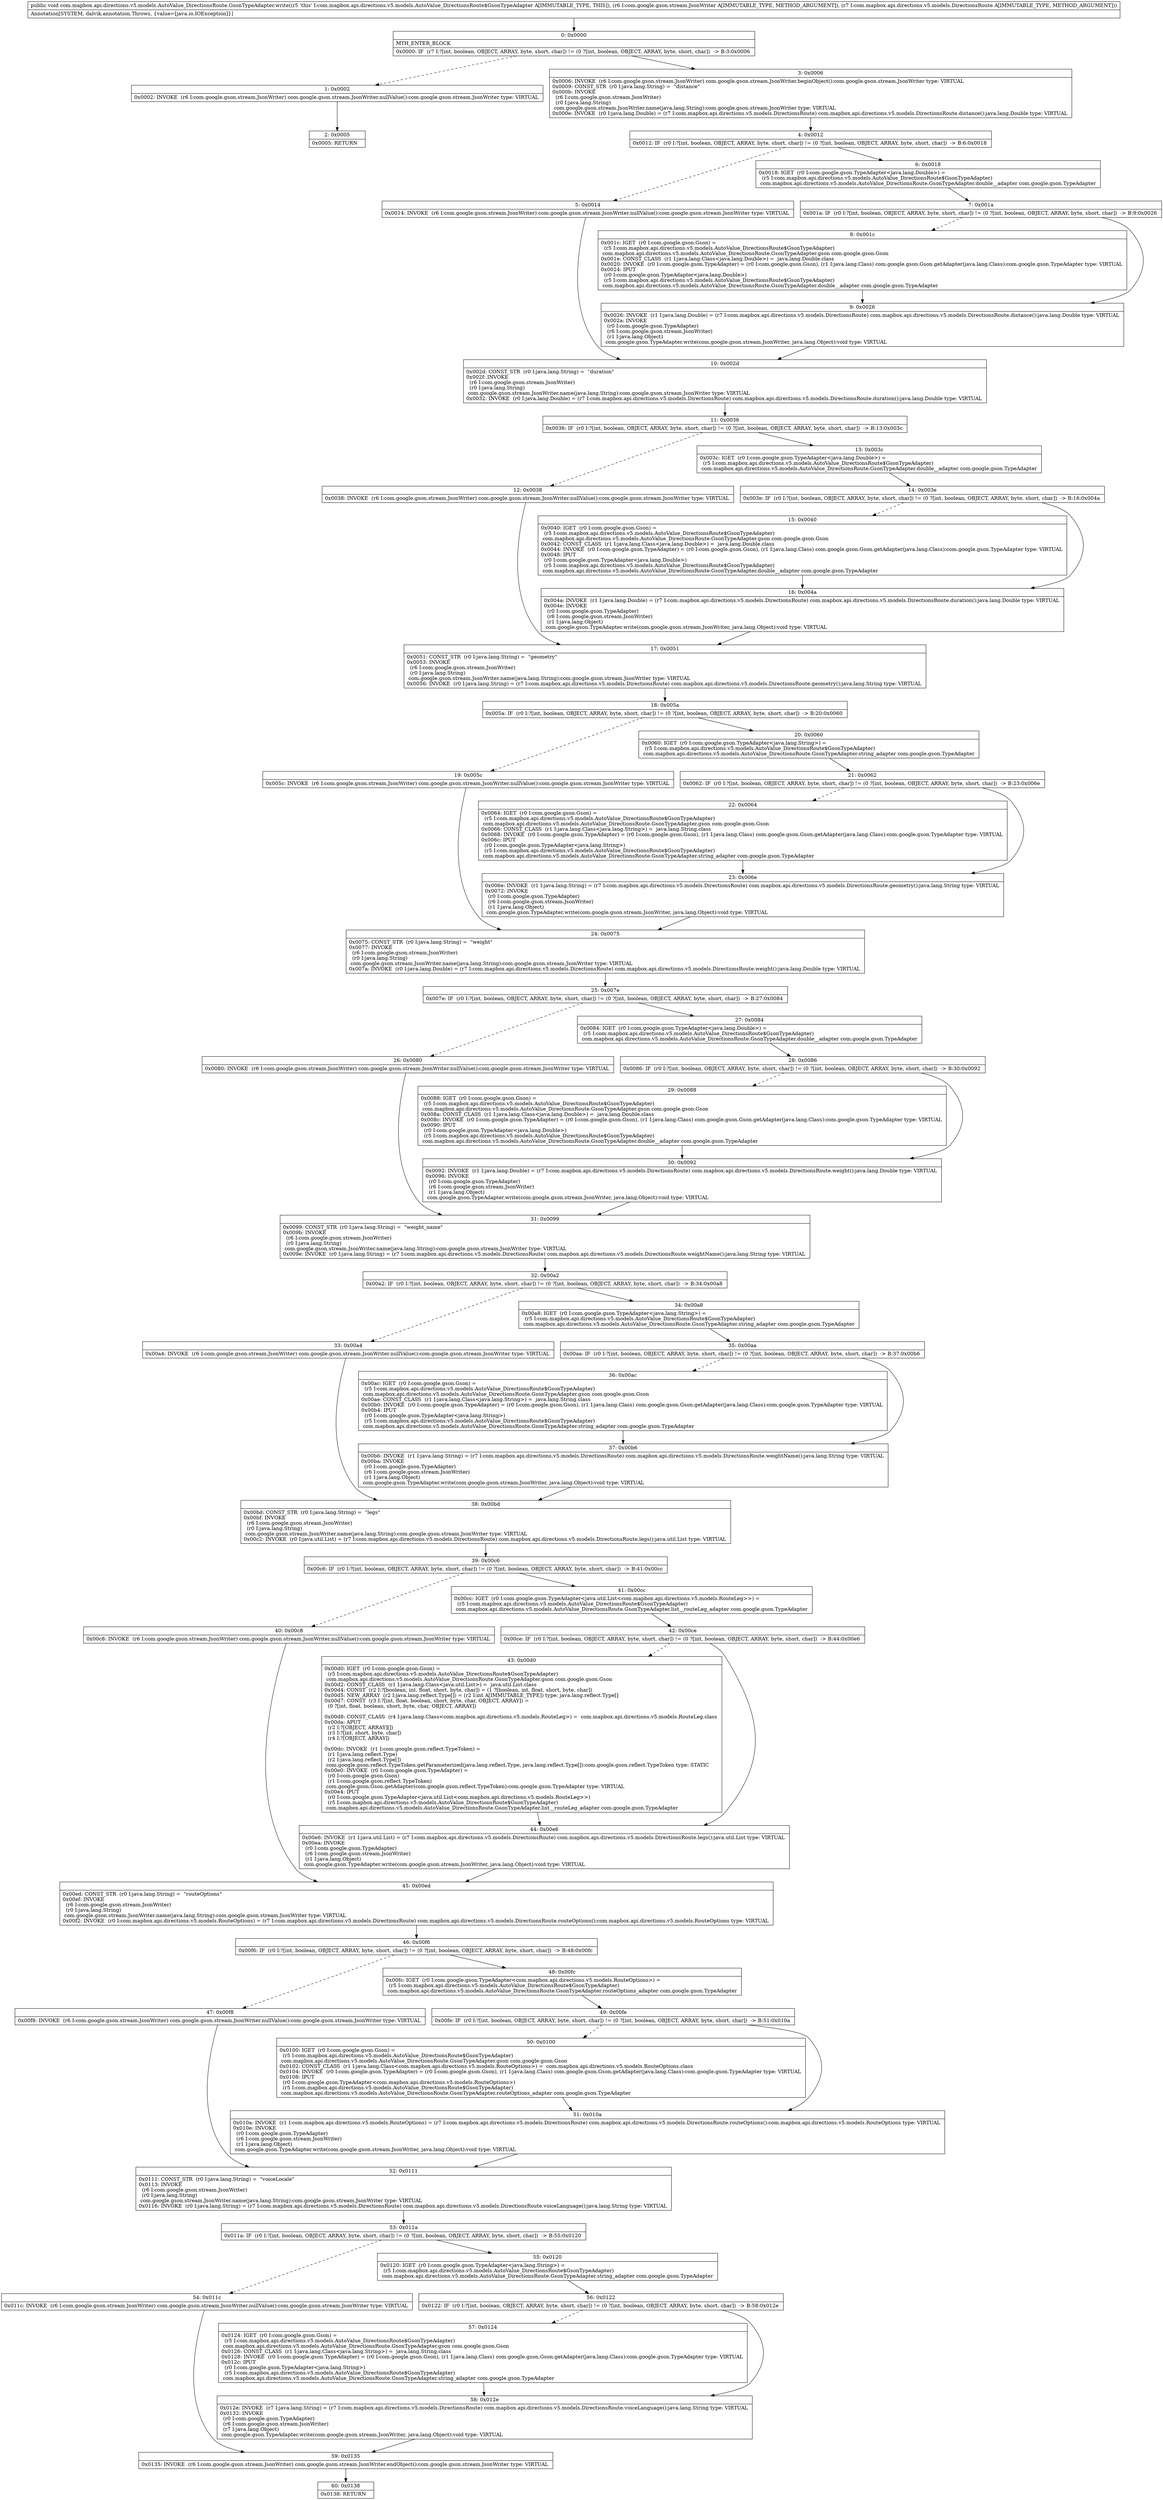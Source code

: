 digraph "CFG forcom.mapbox.api.directions.v5.models.AutoValue_DirectionsRoute.GsonTypeAdapter.write(Lcom\/google\/gson\/stream\/JsonWriter;Lcom\/mapbox\/api\/directions\/v5\/models\/DirectionsRoute;)V" {
Node_0 [shape=record,label="{0\:\ 0x0000|MTH_ENTER_BLOCK\l|0x0000: IF  (r7 I:?[int, boolean, OBJECT, ARRAY, byte, short, char]) != (0 ?[int, boolean, OBJECT, ARRAY, byte, short, char])  \-\> B:3:0x0006 \l}"];
Node_1 [shape=record,label="{1\:\ 0x0002|0x0002: INVOKE  (r6 I:com.google.gson.stream.JsonWriter) com.google.gson.stream.JsonWriter.nullValue():com.google.gson.stream.JsonWriter type: VIRTUAL \l}"];
Node_2 [shape=record,label="{2\:\ 0x0005|0x0005: RETURN   \l}"];
Node_3 [shape=record,label="{3\:\ 0x0006|0x0006: INVOKE  (r6 I:com.google.gson.stream.JsonWriter) com.google.gson.stream.JsonWriter.beginObject():com.google.gson.stream.JsonWriter type: VIRTUAL \l0x0009: CONST_STR  (r0 I:java.lang.String) =  \"distance\" \l0x000b: INVOKE  \l  (r6 I:com.google.gson.stream.JsonWriter)\l  (r0 I:java.lang.String)\l com.google.gson.stream.JsonWriter.name(java.lang.String):com.google.gson.stream.JsonWriter type: VIRTUAL \l0x000e: INVOKE  (r0 I:java.lang.Double) = (r7 I:com.mapbox.api.directions.v5.models.DirectionsRoute) com.mapbox.api.directions.v5.models.DirectionsRoute.distance():java.lang.Double type: VIRTUAL \l}"];
Node_4 [shape=record,label="{4\:\ 0x0012|0x0012: IF  (r0 I:?[int, boolean, OBJECT, ARRAY, byte, short, char]) != (0 ?[int, boolean, OBJECT, ARRAY, byte, short, char])  \-\> B:6:0x0018 \l}"];
Node_5 [shape=record,label="{5\:\ 0x0014|0x0014: INVOKE  (r6 I:com.google.gson.stream.JsonWriter) com.google.gson.stream.JsonWriter.nullValue():com.google.gson.stream.JsonWriter type: VIRTUAL \l}"];
Node_6 [shape=record,label="{6\:\ 0x0018|0x0018: IGET  (r0 I:com.google.gson.TypeAdapter\<java.lang.Double\>) = \l  (r5 I:com.mapbox.api.directions.v5.models.AutoValue_DirectionsRoute$GsonTypeAdapter)\l com.mapbox.api.directions.v5.models.AutoValue_DirectionsRoute.GsonTypeAdapter.double__adapter com.google.gson.TypeAdapter \l}"];
Node_7 [shape=record,label="{7\:\ 0x001a|0x001a: IF  (r0 I:?[int, boolean, OBJECT, ARRAY, byte, short, char]) != (0 ?[int, boolean, OBJECT, ARRAY, byte, short, char])  \-\> B:9:0x0026 \l}"];
Node_8 [shape=record,label="{8\:\ 0x001c|0x001c: IGET  (r0 I:com.google.gson.Gson) = \l  (r5 I:com.mapbox.api.directions.v5.models.AutoValue_DirectionsRoute$GsonTypeAdapter)\l com.mapbox.api.directions.v5.models.AutoValue_DirectionsRoute.GsonTypeAdapter.gson com.google.gson.Gson \l0x001e: CONST_CLASS  (r1 I:java.lang.Class\<java.lang.Double\>) =  java.lang.Double.class \l0x0020: INVOKE  (r0 I:com.google.gson.TypeAdapter) = (r0 I:com.google.gson.Gson), (r1 I:java.lang.Class) com.google.gson.Gson.getAdapter(java.lang.Class):com.google.gson.TypeAdapter type: VIRTUAL \l0x0024: IPUT  \l  (r0 I:com.google.gson.TypeAdapter\<java.lang.Double\>)\l  (r5 I:com.mapbox.api.directions.v5.models.AutoValue_DirectionsRoute$GsonTypeAdapter)\l com.mapbox.api.directions.v5.models.AutoValue_DirectionsRoute.GsonTypeAdapter.double__adapter com.google.gson.TypeAdapter \l}"];
Node_9 [shape=record,label="{9\:\ 0x0026|0x0026: INVOKE  (r1 I:java.lang.Double) = (r7 I:com.mapbox.api.directions.v5.models.DirectionsRoute) com.mapbox.api.directions.v5.models.DirectionsRoute.distance():java.lang.Double type: VIRTUAL \l0x002a: INVOKE  \l  (r0 I:com.google.gson.TypeAdapter)\l  (r6 I:com.google.gson.stream.JsonWriter)\l  (r1 I:java.lang.Object)\l com.google.gson.TypeAdapter.write(com.google.gson.stream.JsonWriter, java.lang.Object):void type: VIRTUAL \l}"];
Node_10 [shape=record,label="{10\:\ 0x002d|0x002d: CONST_STR  (r0 I:java.lang.String) =  \"duration\" \l0x002f: INVOKE  \l  (r6 I:com.google.gson.stream.JsonWriter)\l  (r0 I:java.lang.String)\l com.google.gson.stream.JsonWriter.name(java.lang.String):com.google.gson.stream.JsonWriter type: VIRTUAL \l0x0032: INVOKE  (r0 I:java.lang.Double) = (r7 I:com.mapbox.api.directions.v5.models.DirectionsRoute) com.mapbox.api.directions.v5.models.DirectionsRoute.duration():java.lang.Double type: VIRTUAL \l}"];
Node_11 [shape=record,label="{11\:\ 0x0036|0x0036: IF  (r0 I:?[int, boolean, OBJECT, ARRAY, byte, short, char]) != (0 ?[int, boolean, OBJECT, ARRAY, byte, short, char])  \-\> B:13:0x003c \l}"];
Node_12 [shape=record,label="{12\:\ 0x0038|0x0038: INVOKE  (r6 I:com.google.gson.stream.JsonWriter) com.google.gson.stream.JsonWriter.nullValue():com.google.gson.stream.JsonWriter type: VIRTUAL \l}"];
Node_13 [shape=record,label="{13\:\ 0x003c|0x003c: IGET  (r0 I:com.google.gson.TypeAdapter\<java.lang.Double\>) = \l  (r5 I:com.mapbox.api.directions.v5.models.AutoValue_DirectionsRoute$GsonTypeAdapter)\l com.mapbox.api.directions.v5.models.AutoValue_DirectionsRoute.GsonTypeAdapter.double__adapter com.google.gson.TypeAdapter \l}"];
Node_14 [shape=record,label="{14\:\ 0x003e|0x003e: IF  (r0 I:?[int, boolean, OBJECT, ARRAY, byte, short, char]) != (0 ?[int, boolean, OBJECT, ARRAY, byte, short, char])  \-\> B:16:0x004a \l}"];
Node_15 [shape=record,label="{15\:\ 0x0040|0x0040: IGET  (r0 I:com.google.gson.Gson) = \l  (r5 I:com.mapbox.api.directions.v5.models.AutoValue_DirectionsRoute$GsonTypeAdapter)\l com.mapbox.api.directions.v5.models.AutoValue_DirectionsRoute.GsonTypeAdapter.gson com.google.gson.Gson \l0x0042: CONST_CLASS  (r1 I:java.lang.Class\<java.lang.Double\>) =  java.lang.Double.class \l0x0044: INVOKE  (r0 I:com.google.gson.TypeAdapter) = (r0 I:com.google.gson.Gson), (r1 I:java.lang.Class) com.google.gson.Gson.getAdapter(java.lang.Class):com.google.gson.TypeAdapter type: VIRTUAL \l0x0048: IPUT  \l  (r0 I:com.google.gson.TypeAdapter\<java.lang.Double\>)\l  (r5 I:com.mapbox.api.directions.v5.models.AutoValue_DirectionsRoute$GsonTypeAdapter)\l com.mapbox.api.directions.v5.models.AutoValue_DirectionsRoute.GsonTypeAdapter.double__adapter com.google.gson.TypeAdapter \l}"];
Node_16 [shape=record,label="{16\:\ 0x004a|0x004a: INVOKE  (r1 I:java.lang.Double) = (r7 I:com.mapbox.api.directions.v5.models.DirectionsRoute) com.mapbox.api.directions.v5.models.DirectionsRoute.duration():java.lang.Double type: VIRTUAL \l0x004e: INVOKE  \l  (r0 I:com.google.gson.TypeAdapter)\l  (r6 I:com.google.gson.stream.JsonWriter)\l  (r1 I:java.lang.Object)\l com.google.gson.TypeAdapter.write(com.google.gson.stream.JsonWriter, java.lang.Object):void type: VIRTUAL \l}"];
Node_17 [shape=record,label="{17\:\ 0x0051|0x0051: CONST_STR  (r0 I:java.lang.String) =  \"geometry\" \l0x0053: INVOKE  \l  (r6 I:com.google.gson.stream.JsonWriter)\l  (r0 I:java.lang.String)\l com.google.gson.stream.JsonWriter.name(java.lang.String):com.google.gson.stream.JsonWriter type: VIRTUAL \l0x0056: INVOKE  (r0 I:java.lang.String) = (r7 I:com.mapbox.api.directions.v5.models.DirectionsRoute) com.mapbox.api.directions.v5.models.DirectionsRoute.geometry():java.lang.String type: VIRTUAL \l}"];
Node_18 [shape=record,label="{18\:\ 0x005a|0x005a: IF  (r0 I:?[int, boolean, OBJECT, ARRAY, byte, short, char]) != (0 ?[int, boolean, OBJECT, ARRAY, byte, short, char])  \-\> B:20:0x0060 \l}"];
Node_19 [shape=record,label="{19\:\ 0x005c|0x005c: INVOKE  (r6 I:com.google.gson.stream.JsonWriter) com.google.gson.stream.JsonWriter.nullValue():com.google.gson.stream.JsonWriter type: VIRTUAL \l}"];
Node_20 [shape=record,label="{20\:\ 0x0060|0x0060: IGET  (r0 I:com.google.gson.TypeAdapter\<java.lang.String\>) = \l  (r5 I:com.mapbox.api.directions.v5.models.AutoValue_DirectionsRoute$GsonTypeAdapter)\l com.mapbox.api.directions.v5.models.AutoValue_DirectionsRoute.GsonTypeAdapter.string_adapter com.google.gson.TypeAdapter \l}"];
Node_21 [shape=record,label="{21\:\ 0x0062|0x0062: IF  (r0 I:?[int, boolean, OBJECT, ARRAY, byte, short, char]) != (0 ?[int, boolean, OBJECT, ARRAY, byte, short, char])  \-\> B:23:0x006e \l}"];
Node_22 [shape=record,label="{22\:\ 0x0064|0x0064: IGET  (r0 I:com.google.gson.Gson) = \l  (r5 I:com.mapbox.api.directions.v5.models.AutoValue_DirectionsRoute$GsonTypeAdapter)\l com.mapbox.api.directions.v5.models.AutoValue_DirectionsRoute.GsonTypeAdapter.gson com.google.gson.Gson \l0x0066: CONST_CLASS  (r1 I:java.lang.Class\<java.lang.String\>) =  java.lang.String.class \l0x0068: INVOKE  (r0 I:com.google.gson.TypeAdapter) = (r0 I:com.google.gson.Gson), (r1 I:java.lang.Class) com.google.gson.Gson.getAdapter(java.lang.Class):com.google.gson.TypeAdapter type: VIRTUAL \l0x006c: IPUT  \l  (r0 I:com.google.gson.TypeAdapter\<java.lang.String\>)\l  (r5 I:com.mapbox.api.directions.v5.models.AutoValue_DirectionsRoute$GsonTypeAdapter)\l com.mapbox.api.directions.v5.models.AutoValue_DirectionsRoute.GsonTypeAdapter.string_adapter com.google.gson.TypeAdapter \l}"];
Node_23 [shape=record,label="{23\:\ 0x006e|0x006e: INVOKE  (r1 I:java.lang.String) = (r7 I:com.mapbox.api.directions.v5.models.DirectionsRoute) com.mapbox.api.directions.v5.models.DirectionsRoute.geometry():java.lang.String type: VIRTUAL \l0x0072: INVOKE  \l  (r0 I:com.google.gson.TypeAdapter)\l  (r6 I:com.google.gson.stream.JsonWriter)\l  (r1 I:java.lang.Object)\l com.google.gson.TypeAdapter.write(com.google.gson.stream.JsonWriter, java.lang.Object):void type: VIRTUAL \l}"];
Node_24 [shape=record,label="{24\:\ 0x0075|0x0075: CONST_STR  (r0 I:java.lang.String) =  \"weight\" \l0x0077: INVOKE  \l  (r6 I:com.google.gson.stream.JsonWriter)\l  (r0 I:java.lang.String)\l com.google.gson.stream.JsonWriter.name(java.lang.String):com.google.gson.stream.JsonWriter type: VIRTUAL \l0x007a: INVOKE  (r0 I:java.lang.Double) = (r7 I:com.mapbox.api.directions.v5.models.DirectionsRoute) com.mapbox.api.directions.v5.models.DirectionsRoute.weight():java.lang.Double type: VIRTUAL \l}"];
Node_25 [shape=record,label="{25\:\ 0x007e|0x007e: IF  (r0 I:?[int, boolean, OBJECT, ARRAY, byte, short, char]) != (0 ?[int, boolean, OBJECT, ARRAY, byte, short, char])  \-\> B:27:0x0084 \l}"];
Node_26 [shape=record,label="{26\:\ 0x0080|0x0080: INVOKE  (r6 I:com.google.gson.stream.JsonWriter) com.google.gson.stream.JsonWriter.nullValue():com.google.gson.stream.JsonWriter type: VIRTUAL \l}"];
Node_27 [shape=record,label="{27\:\ 0x0084|0x0084: IGET  (r0 I:com.google.gson.TypeAdapter\<java.lang.Double\>) = \l  (r5 I:com.mapbox.api.directions.v5.models.AutoValue_DirectionsRoute$GsonTypeAdapter)\l com.mapbox.api.directions.v5.models.AutoValue_DirectionsRoute.GsonTypeAdapter.double__adapter com.google.gson.TypeAdapter \l}"];
Node_28 [shape=record,label="{28\:\ 0x0086|0x0086: IF  (r0 I:?[int, boolean, OBJECT, ARRAY, byte, short, char]) != (0 ?[int, boolean, OBJECT, ARRAY, byte, short, char])  \-\> B:30:0x0092 \l}"];
Node_29 [shape=record,label="{29\:\ 0x0088|0x0088: IGET  (r0 I:com.google.gson.Gson) = \l  (r5 I:com.mapbox.api.directions.v5.models.AutoValue_DirectionsRoute$GsonTypeAdapter)\l com.mapbox.api.directions.v5.models.AutoValue_DirectionsRoute.GsonTypeAdapter.gson com.google.gson.Gson \l0x008a: CONST_CLASS  (r1 I:java.lang.Class\<java.lang.Double\>) =  java.lang.Double.class \l0x008c: INVOKE  (r0 I:com.google.gson.TypeAdapter) = (r0 I:com.google.gson.Gson), (r1 I:java.lang.Class) com.google.gson.Gson.getAdapter(java.lang.Class):com.google.gson.TypeAdapter type: VIRTUAL \l0x0090: IPUT  \l  (r0 I:com.google.gson.TypeAdapter\<java.lang.Double\>)\l  (r5 I:com.mapbox.api.directions.v5.models.AutoValue_DirectionsRoute$GsonTypeAdapter)\l com.mapbox.api.directions.v5.models.AutoValue_DirectionsRoute.GsonTypeAdapter.double__adapter com.google.gson.TypeAdapter \l}"];
Node_30 [shape=record,label="{30\:\ 0x0092|0x0092: INVOKE  (r1 I:java.lang.Double) = (r7 I:com.mapbox.api.directions.v5.models.DirectionsRoute) com.mapbox.api.directions.v5.models.DirectionsRoute.weight():java.lang.Double type: VIRTUAL \l0x0096: INVOKE  \l  (r0 I:com.google.gson.TypeAdapter)\l  (r6 I:com.google.gson.stream.JsonWriter)\l  (r1 I:java.lang.Object)\l com.google.gson.TypeAdapter.write(com.google.gson.stream.JsonWriter, java.lang.Object):void type: VIRTUAL \l}"];
Node_31 [shape=record,label="{31\:\ 0x0099|0x0099: CONST_STR  (r0 I:java.lang.String) =  \"weight_name\" \l0x009b: INVOKE  \l  (r6 I:com.google.gson.stream.JsonWriter)\l  (r0 I:java.lang.String)\l com.google.gson.stream.JsonWriter.name(java.lang.String):com.google.gson.stream.JsonWriter type: VIRTUAL \l0x009e: INVOKE  (r0 I:java.lang.String) = (r7 I:com.mapbox.api.directions.v5.models.DirectionsRoute) com.mapbox.api.directions.v5.models.DirectionsRoute.weightName():java.lang.String type: VIRTUAL \l}"];
Node_32 [shape=record,label="{32\:\ 0x00a2|0x00a2: IF  (r0 I:?[int, boolean, OBJECT, ARRAY, byte, short, char]) != (0 ?[int, boolean, OBJECT, ARRAY, byte, short, char])  \-\> B:34:0x00a8 \l}"];
Node_33 [shape=record,label="{33\:\ 0x00a4|0x00a4: INVOKE  (r6 I:com.google.gson.stream.JsonWriter) com.google.gson.stream.JsonWriter.nullValue():com.google.gson.stream.JsonWriter type: VIRTUAL \l}"];
Node_34 [shape=record,label="{34\:\ 0x00a8|0x00a8: IGET  (r0 I:com.google.gson.TypeAdapter\<java.lang.String\>) = \l  (r5 I:com.mapbox.api.directions.v5.models.AutoValue_DirectionsRoute$GsonTypeAdapter)\l com.mapbox.api.directions.v5.models.AutoValue_DirectionsRoute.GsonTypeAdapter.string_adapter com.google.gson.TypeAdapter \l}"];
Node_35 [shape=record,label="{35\:\ 0x00aa|0x00aa: IF  (r0 I:?[int, boolean, OBJECT, ARRAY, byte, short, char]) != (0 ?[int, boolean, OBJECT, ARRAY, byte, short, char])  \-\> B:37:0x00b6 \l}"];
Node_36 [shape=record,label="{36\:\ 0x00ac|0x00ac: IGET  (r0 I:com.google.gson.Gson) = \l  (r5 I:com.mapbox.api.directions.v5.models.AutoValue_DirectionsRoute$GsonTypeAdapter)\l com.mapbox.api.directions.v5.models.AutoValue_DirectionsRoute.GsonTypeAdapter.gson com.google.gson.Gson \l0x00ae: CONST_CLASS  (r1 I:java.lang.Class\<java.lang.String\>) =  java.lang.String.class \l0x00b0: INVOKE  (r0 I:com.google.gson.TypeAdapter) = (r0 I:com.google.gson.Gson), (r1 I:java.lang.Class) com.google.gson.Gson.getAdapter(java.lang.Class):com.google.gson.TypeAdapter type: VIRTUAL \l0x00b4: IPUT  \l  (r0 I:com.google.gson.TypeAdapter\<java.lang.String\>)\l  (r5 I:com.mapbox.api.directions.v5.models.AutoValue_DirectionsRoute$GsonTypeAdapter)\l com.mapbox.api.directions.v5.models.AutoValue_DirectionsRoute.GsonTypeAdapter.string_adapter com.google.gson.TypeAdapter \l}"];
Node_37 [shape=record,label="{37\:\ 0x00b6|0x00b6: INVOKE  (r1 I:java.lang.String) = (r7 I:com.mapbox.api.directions.v5.models.DirectionsRoute) com.mapbox.api.directions.v5.models.DirectionsRoute.weightName():java.lang.String type: VIRTUAL \l0x00ba: INVOKE  \l  (r0 I:com.google.gson.TypeAdapter)\l  (r6 I:com.google.gson.stream.JsonWriter)\l  (r1 I:java.lang.Object)\l com.google.gson.TypeAdapter.write(com.google.gson.stream.JsonWriter, java.lang.Object):void type: VIRTUAL \l}"];
Node_38 [shape=record,label="{38\:\ 0x00bd|0x00bd: CONST_STR  (r0 I:java.lang.String) =  \"legs\" \l0x00bf: INVOKE  \l  (r6 I:com.google.gson.stream.JsonWriter)\l  (r0 I:java.lang.String)\l com.google.gson.stream.JsonWriter.name(java.lang.String):com.google.gson.stream.JsonWriter type: VIRTUAL \l0x00c2: INVOKE  (r0 I:java.util.List) = (r7 I:com.mapbox.api.directions.v5.models.DirectionsRoute) com.mapbox.api.directions.v5.models.DirectionsRoute.legs():java.util.List type: VIRTUAL \l}"];
Node_39 [shape=record,label="{39\:\ 0x00c6|0x00c6: IF  (r0 I:?[int, boolean, OBJECT, ARRAY, byte, short, char]) != (0 ?[int, boolean, OBJECT, ARRAY, byte, short, char])  \-\> B:41:0x00cc \l}"];
Node_40 [shape=record,label="{40\:\ 0x00c8|0x00c8: INVOKE  (r6 I:com.google.gson.stream.JsonWriter) com.google.gson.stream.JsonWriter.nullValue():com.google.gson.stream.JsonWriter type: VIRTUAL \l}"];
Node_41 [shape=record,label="{41\:\ 0x00cc|0x00cc: IGET  (r0 I:com.google.gson.TypeAdapter\<java.util.List\<com.mapbox.api.directions.v5.models.RouteLeg\>\>) = \l  (r5 I:com.mapbox.api.directions.v5.models.AutoValue_DirectionsRoute$GsonTypeAdapter)\l com.mapbox.api.directions.v5.models.AutoValue_DirectionsRoute.GsonTypeAdapter.list__routeLeg_adapter com.google.gson.TypeAdapter \l}"];
Node_42 [shape=record,label="{42\:\ 0x00ce|0x00ce: IF  (r0 I:?[int, boolean, OBJECT, ARRAY, byte, short, char]) != (0 ?[int, boolean, OBJECT, ARRAY, byte, short, char])  \-\> B:44:0x00e6 \l}"];
Node_43 [shape=record,label="{43\:\ 0x00d0|0x00d0: IGET  (r0 I:com.google.gson.Gson) = \l  (r5 I:com.mapbox.api.directions.v5.models.AutoValue_DirectionsRoute$GsonTypeAdapter)\l com.mapbox.api.directions.v5.models.AutoValue_DirectionsRoute.GsonTypeAdapter.gson com.google.gson.Gson \l0x00d2: CONST_CLASS  (r1 I:java.lang.Class\<java.util.List\>) =  java.util.List.class \l0x00d4: CONST  (r2 I:?[boolean, int, float, short, byte, char]) = (1 ?[boolean, int, float, short, byte, char]) \l0x00d5: NEW_ARRAY  (r2 I:java.lang.reflect.Type[]) = (r2 I:int A[IMMUTABLE_TYPE]) type: java.lang.reflect.Type[] \l0x00d7: CONST  (r3 I:?[int, float, boolean, short, byte, char, OBJECT, ARRAY]) = \l  (0 ?[int, float, boolean, short, byte, char, OBJECT, ARRAY])\l \l0x00d8: CONST_CLASS  (r4 I:java.lang.Class\<com.mapbox.api.directions.v5.models.RouteLeg\>) =  com.mapbox.api.directions.v5.models.RouteLeg.class \l0x00da: APUT  \l  (r2 I:?[OBJECT, ARRAY][])\l  (r3 I:?[int, short, byte, char])\l  (r4 I:?[OBJECT, ARRAY])\l \l0x00dc: INVOKE  (r1 I:com.google.gson.reflect.TypeToken) = \l  (r1 I:java.lang.reflect.Type)\l  (r2 I:java.lang.reflect.Type[])\l com.google.gson.reflect.TypeToken.getParameterized(java.lang.reflect.Type, java.lang.reflect.Type[]):com.google.gson.reflect.TypeToken type: STATIC \l0x00e0: INVOKE  (r0 I:com.google.gson.TypeAdapter) = \l  (r0 I:com.google.gson.Gson)\l  (r1 I:com.google.gson.reflect.TypeToken)\l com.google.gson.Gson.getAdapter(com.google.gson.reflect.TypeToken):com.google.gson.TypeAdapter type: VIRTUAL \l0x00e4: IPUT  \l  (r0 I:com.google.gson.TypeAdapter\<java.util.List\<com.mapbox.api.directions.v5.models.RouteLeg\>\>)\l  (r5 I:com.mapbox.api.directions.v5.models.AutoValue_DirectionsRoute$GsonTypeAdapter)\l com.mapbox.api.directions.v5.models.AutoValue_DirectionsRoute.GsonTypeAdapter.list__routeLeg_adapter com.google.gson.TypeAdapter \l}"];
Node_44 [shape=record,label="{44\:\ 0x00e6|0x00e6: INVOKE  (r1 I:java.util.List) = (r7 I:com.mapbox.api.directions.v5.models.DirectionsRoute) com.mapbox.api.directions.v5.models.DirectionsRoute.legs():java.util.List type: VIRTUAL \l0x00ea: INVOKE  \l  (r0 I:com.google.gson.TypeAdapter)\l  (r6 I:com.google.gson.stream.JsonWriter)\l  (r1 I:java.lang.Object)\l com.google.gson.TypeAdapter.write(com.google.gson.stream.JsonWriter, java.lang.Object):void type: VIRTUAL \l}"];
Node_45 [shape=record,label="{45\:\ 0x00ed|0x00ed: CONST_STR  (r0 I:java.lang.String) =  \"routeOptions\" \l0x00ef: INVOKE  \l  (r6 I:com.google.gson.stream.JsonWriter)\l  (r0 I:java.lang.String)\l com.google.gson.stream.JsonWriter.name(java.lang.String):com.google.gson.stream.JsonWriter type: VIRTUAL \l0x00f2: INVOKE  (r0 I:com.mapbox.api.directions.v5.models.RouteOptions) = (r7 I:com.mapbox.api.directions.v5.models.DirectionsRoute) com.mapbox.api.directions.v5.models.DirectionsRoute.routeOptions():com.mapbox.api.directions.v5.models.RouteOptions type: VIRTUAL \l}"];
Node_46 [shape=record,label="{46\:\ 0x00f6|0x00f6: IF  (r0 I:?[int, boolean, OBJECT, ARRAY, byte, short, char]) != (0 ?[int, boolean, OBJECT, ARRAY, byte, short, char])  \-\> B:48:0x00fc \l}"];
Node_47 [shape=record,label="{47\:\ 0x00f8|0x00f8: INVOKE  (r6 I:com.google.gson.stream.JsonWriter) com.google.gson.stream.JsonWriter.nullValue():com.google.gson.stream.JsonWriter type: VIRTUAL \l}"];
Node_48 [shape=record,label="{48\:\ 0x00fc|0x00fc: IGET  (r0 I:com.google.gson.TypeAdapter\<com.mapbox.api.directions.v5.models.RouteOptions\>) = \l  (r5 I:com.mapbox.api.directions.v5.models.AutoValue_DirectionsRoute$GsonTypeAdapter)\l com.mapbox.api.directions.v5.models.AutoValue_DirectionsRoute.GsonTypeAdapter.routeOptions_adapter com.google.gson.TypeAdapter \l}"];
Node_49 [shape=record,label="{49\:\ 0x00fe|0x00fe: IF  (r0 I:?[int, boolean, OBJECT, ARRAY, byte, short, char]) != (0 ?[int, boolean, OBJECT, ARRAY, byte, short, char])  \-\> B:51:0x010a \l}"];
Node_50 [shape=record,label="{50\:\ 0x0100|0x0100: IGET  (r0 I:com.google.gson.Gson) = \l  (r5 I:com.mapbox.api.directions.v5.models.AutoValue_DirectionsRoute$GsonTypeAdapter)\l com.mapbox.api.directions.v5.models.AutoValue_DirectionsRoute.GsonTypeAdapter.gson com.google.gson.Gson \l0x0102: CONST_CLASS  (r1 I:java.lang.Class\<com.mapbox.api.directions.v5.models.RouteOptions\>) =  com.mapbox.api.directions.v5.models.RouteOptions.class \l0x0104: INVOKE  (r0 I:com.google.gson.TypeAdapter) = (r0 I:com.google.gson.Gson), (r1 I:java.lang.Class) com.google.gson.Gson.getAdapter(java.lang.Class):com.google.gson.TypeAdapter type: VIRTUAL \l0x0108: IPUT  \l  (r0 I:com.google.gson.TypeAdapter\<com.mapbox.api.directions.v5.models.RouteOptions\>)\l  (r5 I:com.mapbox.api.directions.v5.models.AutoValue_DirectionsRoute$GsonTypeAdapter)\l com.mapbox.api.directions.v5.models.AutoValue_DirectionsRoute.GsonTypeAdapter.routeOptions_adapter com.google.gson.TypeAdapter \l}"];
Node_51 [shape=record,label="{51\:\ 0x010a|0x010a: INVOKE  (r1 I:com.mapbox.api.directions.v5.models.RouteOptions) = (r7 I:com.mapbox.api.directions.v5.models.DirectionsRoute) com.mapbox.api.directions.v5.models.DirectionsRoute.routeOptions():com.mapbox.api.directions.v5.models.RouteOptions type: VIRTUAL \l0x010e: INVOKE  \l  (r0 I:com.google.gson.TypeAdapter)\l  (r6 I:com.google.gson.stream.JsonWriter)\l  (r1 I:java.lang.Object)\l com.google.gson.TypeAdapter.write(com.google.gson.stream.JsonWriter, java.lang.Object):void type: VIRTUAL \l}"];
Node_52 [shape=record,label="{52\:\ 0x0111|0x0111: CONST_STR  (r0 I:java.lang.String) =  \"voiceLocale\" \l0x0113: INVOKE  \l  (r6 I:com.google.gson.stream.JsonWriter)\l  (r0 I:java.lang.String)\l com.google.gson.stream.JsonWriter.name(java.lang.String):com.google.gson.stream.JsonWriter type: VIRTUAL \l0x0116: INVOKE  (r0 I:java.lang.String) = (r7 I:com.mapbox.api.directions.v5.models.DirectionsRoute) com.mapbox.api.directions.v5.models.DirectionsRoute.voiceLanguage():java.lang.String type: VIRTUAL \l}"];
Node_53 [shape=record,label="{53\:\ 0x011a|0x011a: IF  (r0 I:?[int, boolean, OBJECT, ARRAY, byte, short, char]) != (0 ?[int, boolean, OBJECT, ARRAY, byte, short, char])  \-\> B:55:0x0120 \l}"];
Node_54 [shape=record,label="{54\:\ 0x011c|0x011c: INVOKE  (r6 I:com.google.gson.stream.JsonWriter) com.google.gson.stream.JsonWriter.nullValue():com.google.gson.stream.JsonWriter type: VIRTUAL \l}"];
Node_55 [shape=record,label="{55\:\ 0x0120|0x0120: IGET  (r0 I:com.google.gson.TypeAdapter\<java.lang.String\>) = \l  (r5 I:com.mapbox.api.directions.v5.models.AutoValue_DirectionsRoute$GsonTypeAdapter)\l com.mapbox.api.directions.v5.models.AutoValue_DirectionsRoute.GsonTypeAdapter.string_adapter com.google.gson.TypeAdapter \l}"];
Node_56 [shape=record,label="{56\:\ 0x0122|0x0122: IF  (r0 I:?[int, boolean, OBJECT, ARRAY, byte, short, char]) != (0 ?[int, boolean, OBJECT, ARRAY, byte, short, char])  \-\> B:58:0x012e \l}"];
Node_57 [shape=record,label="{57\:\ 0x0124|0x0124: IGET  (r0 I:com.google.gson.Gson) = \l  (r5 I:com.mapbox.api.directions.v5.models.AutoValue_DirectionsRoute$GsonTypeAdapter)\l com.mapbox.api.directions.v5.models.AutoValue_DirectionsRoute.GsonTypeAdapter.gson com.google.gson.Gson \l0x0126: CONST_CLASS  (r1 I:java.lang.Class\<java.lang.String\>) =  java.lang.String.class \l0x0128: INVOKE  (r0 I:com.google.gson.TypeAdapter) = (r0 I:com.google.gson.Gson), (r1 I:java.lang.Class) com.google.gson.Gson.getAdapter(java.lang.Class):com.google.gson.TypeAdapter type: VIRTUAL \l0x012c: IPUT  \l  (r0 I:com.google.gson.TypeAdapter\<java.lang.String\>)\l  (r5 I:com.mapbox.api.directions.v5.models.AutoValue_DirectionsRoute$GsonTypeAdapter)\l com.mapbox.api.directions.v5.models.AutoValue_DirectionsRoute.GsonTypeAdapter.string_adapter com.google.gson.TypeAdapter \l}"];
Node_58 [shape=record,label="{58\:\ 0x012e|0x012e: INVOKE  (r7 I:java.lang.String) = (r7 I:com.mapbox.api.directions.v5.models.DirectionsRoute) com.mapbox.api.directions.v5.models.DirectionsRoute.voiceLanguage():java.lang.String type: VIRTUAL \l0x0132: INVOKE  \l  (r0 I:com.google.gson.TypeAdapter)\l  (r6 I:com.google.gson.stream.JsonWriter)\l  (r7 I:java.lang.Object)\l com.google.gson.TypeAdapter.write(com.google.gson.stream.JsonWriter, java.lang.Object):void type: VIRTUAL \l}"];
Node_59 [shape=record,label="{59\:\ 0x0135|0x0135: INVOKE  (r6 I:com.google.gson.stream.JsonWriter) com.google.gson.stream.JsonWriter.endObject():com.google.gson.stream.JsonWriter type: VIRTUAL \l}"];
Node_60 [shape=record,label="{60\:\ 0x0138|0x0138: RETURN   \l}"];
MethodNode[shape=record,label="{public void com.mapbox.api.directions.v5.models.AutoValue_DirectionsRoute.GsonTypeAdapter.write((r5 'this' I:com.mapbox.api.directions.v5.models.AutoValue_DirectionsRoute$GsonTypeAdapter A[IMMUTABLE_TYPE, THIS]), (r6 I:com.google.gson.stream.JsonWriter A[IMMUTABLE_TYPE, METHOD_ARGUMENT]), (r7 I:com.mapbox.api.directions.v5.models.DirectionsRoute A[IMMUTABLE_TYPE, METHOD_ARGUMENT]))  | Annotation[SYSTEM, dalvik.annotation.Throws, \{value=[java.io.IOException]\}]\l}"];
MethodNode -> Node_0;
Node_0 -> Node_1[style=dashed];
Node_0 -> Node_3;
Node_1 -> Node_2;
Node_3 -> Node_4;
Node_4 -> Node_5[style=dashed];
Node_4 -> Node_6;
Node_5 -> Node_10;
Node_6 -> Node_7;
Node_7 -> Node_8[style=dashed];
Node_7 -> Node_9;
Node_8 -> Node_9;
Node_9 -> Node_10;
Node_10 -> Node_11;
Node_11 -> Node_12[style=dashed];
Node_11 -> Node_13;
Node_12 -> Node_17;
Node_13 -> Node_14;
Node_14 -> Node_15[style=dashed];
Node_14 -> Node_16;
Node_15 -> Node_16;
Node_16 -> Node_17;
Node_17 -> Node_18;
Node_18 -> Node_19[style=dashed];
Node_18 -> Node_20;
Node_19 -> Node_24;
Node_20 -> Node_21;
Node_21 -> Node_22[style=dashed];
Node_21 -> Node_23;
Node_22 -> Node_23;
Node_23 -> Node_24;
Node_24 -> Node_25;
Node_25 -> Node_26[style=dashed];
Node_25 -> Node_27;
Node_26 -> Node_31;
Node_27 -> Node_28;
Node_28 -> Node_29[style=dashed];
Node_28 -> Node_30;
Node_29 -> Node_30;
Node_30 -> Node_31;
Node_31 -> Node_32;
Node_32 -> Node_33[style=dashed];
Node_32 -> Node_34;
Node_33 -> Node_38;
Node_34 -> Node_35;
Node_35 -> Node_36[style=dashed];
Node_35 -> Node_37;
Node_36 -> Node_37;
Node_37 -> Node_38;
Node_38 -> Node_39;
Node_39 -> Node_40[style=dashed];
Node_39 -> Node_41;
Node_40 -> Node_45;
Node_41 -> Node_42;
Node_42 -> Node_43[style=dashed];
Node_42 -> Node_44;
Node_43 -> Node_44;
Node_44 -> Node_45;
Node_45 -> Node_46;
Node_46 -> Node_47[style=dashed];
Node_46 -> Node_48;
Node_47 -> Node_52;
Node_48 -> Node_49;
Node_49 -> Node_50[style=dashed];
Node_49 -> Node_51;
Node_50 -> Node_51;
Node_51 -> Node_52;
Node_52 -> Node_53;
Node_53 -> Node_54[style=dashed];
Node_53 -> Node_55;
Node_54 -> Node_59;
Node_55 -> Node_56;
Node_56 -> Node_57[style=dashed];
Node_56 -> Node_58;
Node_57 -> Node_58;
Node_58 -> Node_59;
Node_59 -> Node_60;
}

